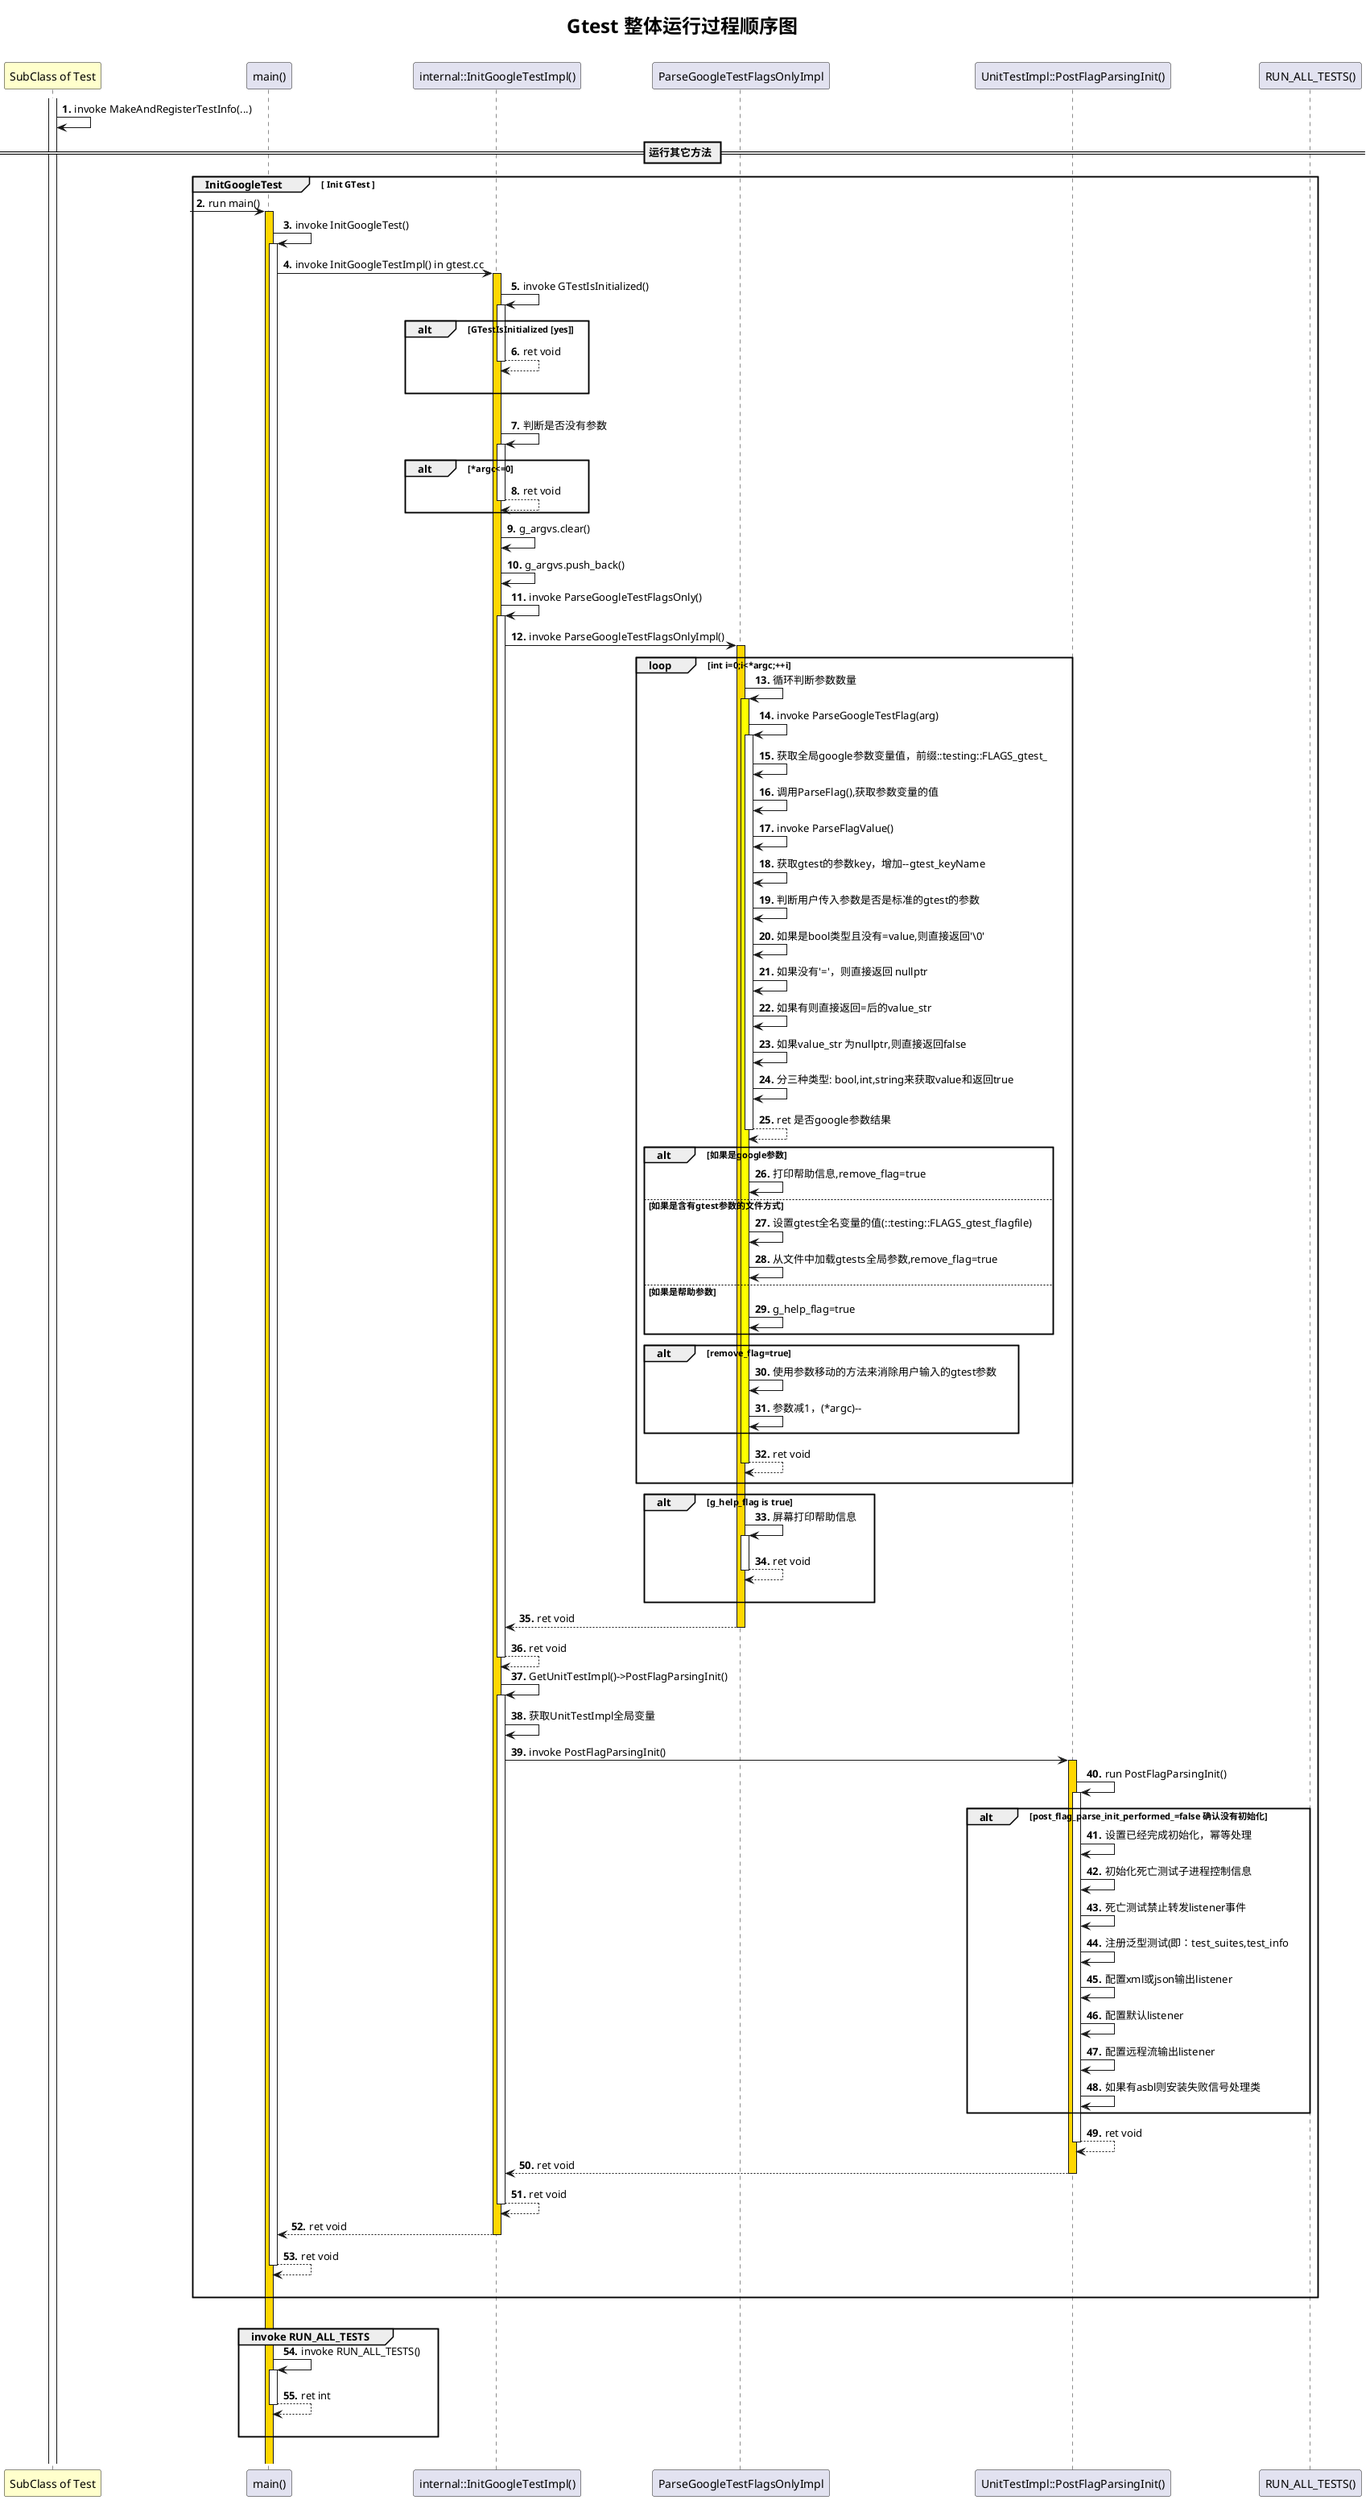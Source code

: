 @startuml
'https://plantuml.com/sequence-diagram
title
 <b><font size="24">Gtest 整体运行过程顺序图</font></b>

end title

'actor boundary control collections database entity queue
'participant "SubClass of Test"  as Test  << (C,#add1b2) subclass >> order -2 #business
participant "SubClass of Test"  as Test  order -2 #business
participant "main()" as main
participant "internal::InitGoogleTestImpl()" as init_impl
participant "ParseGoogleTestFlagsOnlyImpl" as ParseGoogleTestFlagsOnlyImpl
participant "RUN_ALL_TESTS()" as  run_all_tests order 100


'autonumber start increment "<u>0|#.</u>"
autonumber 1 1 "<b>."

'activate participant #colouml_sequence_diagram.pumlr
activate Test
'participant -> participant ++|--|**|!! #color"
Test -> Test  : invoke MakeAndRegisterTestInfo(...)

/'
group 主标题 [副标题]
    bob -[#red]> alice : hello
    [-> alice : DoWork
    create actor|control|boundary|control|... participant
    bob -> participant : new
    / (h|r)note left|right|over|across of alice: this is note
    ref over bob,alice : init
    ... 5分钟后 ...
    bob <[#blue]- alice : ret
    |||
    ||40||
    alt#alt背景色 #整体背景色 主标题
        break|critical|loop|opt|par 主标题

        end
    else 标题

    else 标题2

    end
end
'/
== 运行其它方法 ==
group InitGoogleTest [ Init GTest ]
    ?-> main  ++ #gold : run main()

    main -> main ++ : invoke InitGoogleTest()

    main -> init_impl ++ #gold : invoke InitGoogleTestImpl() in gtest.cc

    init_impl -> init_impl ++ : invoke GTestIsInitialized()
    alt GTestIsInitialized [yes]
        return ret void
        |||
    end
    |||
    init_impl -> init_impl ++ : 判断是否没有参数
    alt *argc<=0
        return ret void
    end
    init_impl -> init_impl : g_argvs.clear()
    init_impl -> init_impl : g_argvs.push_back()

    init_impl -> init_impl ++ : invoke ParseGoogleTestFlagsOnly()
        init_impl -> ParseGoogleTestFlagsOnlyImpl ++ #gold : invoke ParseGoogleTestFlagsOnlyImpl()
            loop  int i=0;i<*argc;++i
                ParseGoogleTestFlagsOnlyImpl -> ParseGoogleTestFlagsOnlyImpl ++ #yellow : 循环判断参数数量
                    ParseGoogleTestFlagsOnlyImpl -> ParseGoogleTestFlagsOnlyImpl ++ : invoke ParseGoogleTestFlag(arg)
                        ParseGoogleTestFlagsOnlyImpl -> ParseGoogleTestFlagsOnlyImpl  : 获取全局google参数变量值，前缀::testing::FLAGS_gtest_
                        ParseGoogleTestFlagsOnlyImpl -> ParseGoogleTestFlagsOnlyImpl  : 调用ParseFlag(),获取参数变量的值
                        ParseGoogleTestFlagsOnlyImpl -> ParseGoogleTestFlagsOnlyImpl  : invoke ParseFlagValue()
                        ParseGoogleTestFlagsOnlyImpl -> ParseGoogleTestFlagsOnlyImpl  : 获取gtest的参数key，增加--gtest_keyName
                        ParseGoogleTestFlagsOnlyImpl -> ParseGoogleTestFlagsOnlyImpl  : 判断用户传入参数是否是标准的gtest的参数
                        ParseGoogleTestFlagsOnlyImpl -> ParseGoogleTestFlagsOnlyImpl  : 如果是bool类型且没有=value,则直接返回'\0'
                        ParseGoogleTestFlagsOnlyImpl -> ParseGoogleTestFlagsOnlyImpl  : 如果没有'='，则直接返回 nullptr
                        ParseGoogleTestFlagsOnlyImpl -> ParseGoogleTestFlagsOnlyImpl  : 如果有则直接返回=后的value_str
                        ParseGoogleTestFlagsOnlyImpl -> ParseGoogleTestFlagsOnlyImpl  : 如果value_str 为nullptr,则直接返回false
                        ParseGoogleTestFlagsOnlyImpl -> ParseGoogleTestFlagsOnlyImpl  : 分三种类型: bool,int,string来获取value和返回true
                    return ret 是否google参数结果

                    alt 如果是google参数
                        ParseGoogleTestFlagsOnlyImpl -> ParseGoogleTestFlagsOnlyImpl  : 打印帮助信息,remove_flag=true
                    else 如果是含有gtest参数的文件方式
                        ParseGoogleTestFlagsOnlyImpl -> ParseGoogleTestFlagsOnlyImpl  : 设置gtest全名变量的值(::testing::FLAGS_gtest_flagfile)
                        ParseGoogleTestFlagsOnlyImpl -> ParseGoogleTestFlagsOnlyImpl  : 从文件中加载gtests全局参数,remove_flag=true
                    else 如果是帮助参数
                        ParseGoogleTestFlagsOnlyImpl -> ParseGoogleTestFlagsOnlyImpl  : g_help_flag=true
                    end

                    alt remove_flag=true
                        ParseGoogleTestFlagsOnlyImpl -> ParseGoogleTestFlagsOnlyImpl  : 使用参数移动的方法来消除用户输入的gtest参数
                        ParseGoogleTestFlagsOnlyImpl -> ParseGoogleTestFlagsOnlyImpl  : 参数减1，(*argc)--
                    end
                return ret void
                ||10||
            end

            alt g_help_flag is true
                ParseGoogleTestFlagsOnlyImpl -> ParseGoogleTestFlagsOnlyImpl ++ : 屏幕打印帮助信息
                return ret void
                |||
            end
         return ret void
    return ret void

    init_impl -> init_impl ++ : GetUnitTestImpl()->PostFlagParsingInit()
        init_impl -> init_impl  : 获取UnitTestImpl全局变量

        init_impl -> "UnitTestImpl::PostFlagParsingInit()" ++ #gold : invoke PostFlagParsingInit()

            "UnitTestImpl::PostFlagParsingInit()" -> "UnitTestImpl::PostFlagParsingInit()" ++ : run PostFlagParsingInit()
                alt post_flag_parse_init_performed_=false 确认没有初始化
                    "UnitTestImpl::PostFlagParsingInit()" -> "UnitTestImpl::PostFlagParsingInit()" : 设置已经完成初始化，幂等处理
                    "UnitTestImpl::PostFlagParsingInit()" -> "UnitTestImpl::PostFlagParsingInit()" : 初始化死亡测试子进程控制信息
                    "UnitTestImpl::PostFlagParsingInit()" -> "UnitTestImpl::PostFlagParsingInit()" : 死亡测试禁止转发listener事件
                    "UnitTestImpl::PostFlagParsingInit()" -> "UnitTestImpl::PostFlagParsingInit()" : 注册泛型测试(即：test_suites,test_info
                    "UnitTestImpl::PostFlagParsingInit()" -> "UnitTestImpl::PostFlagParsingInit()" : 配置xml或json输出listener
                    "UnitTestImpl::PostFlagParsingInit()" -> "UnitTestImpl::PostFlagParsingInit()" : 配置默认listener
                    "UnitTestImpl::PostFlagParsingInit()" -> "UnitTestImpl::PostFlagParsingInit()" : 配置远程流输出listener
                    "UnitTestImpl::PostFlagParsingInit()" -> "UnitTestImpl::PostFlagParsingInit()" : 如果有asbl则安装失败信号处理类
                end
            return ret void

        return ret void

    return ret void


    return ret void
    return ret void
    |||
end
|||


group invoke RUN_ALL_TESTS
    main -> main ++ :invoke RUN_ALL_TESTS()
    return ret int
   |||
end
|||

@enduml